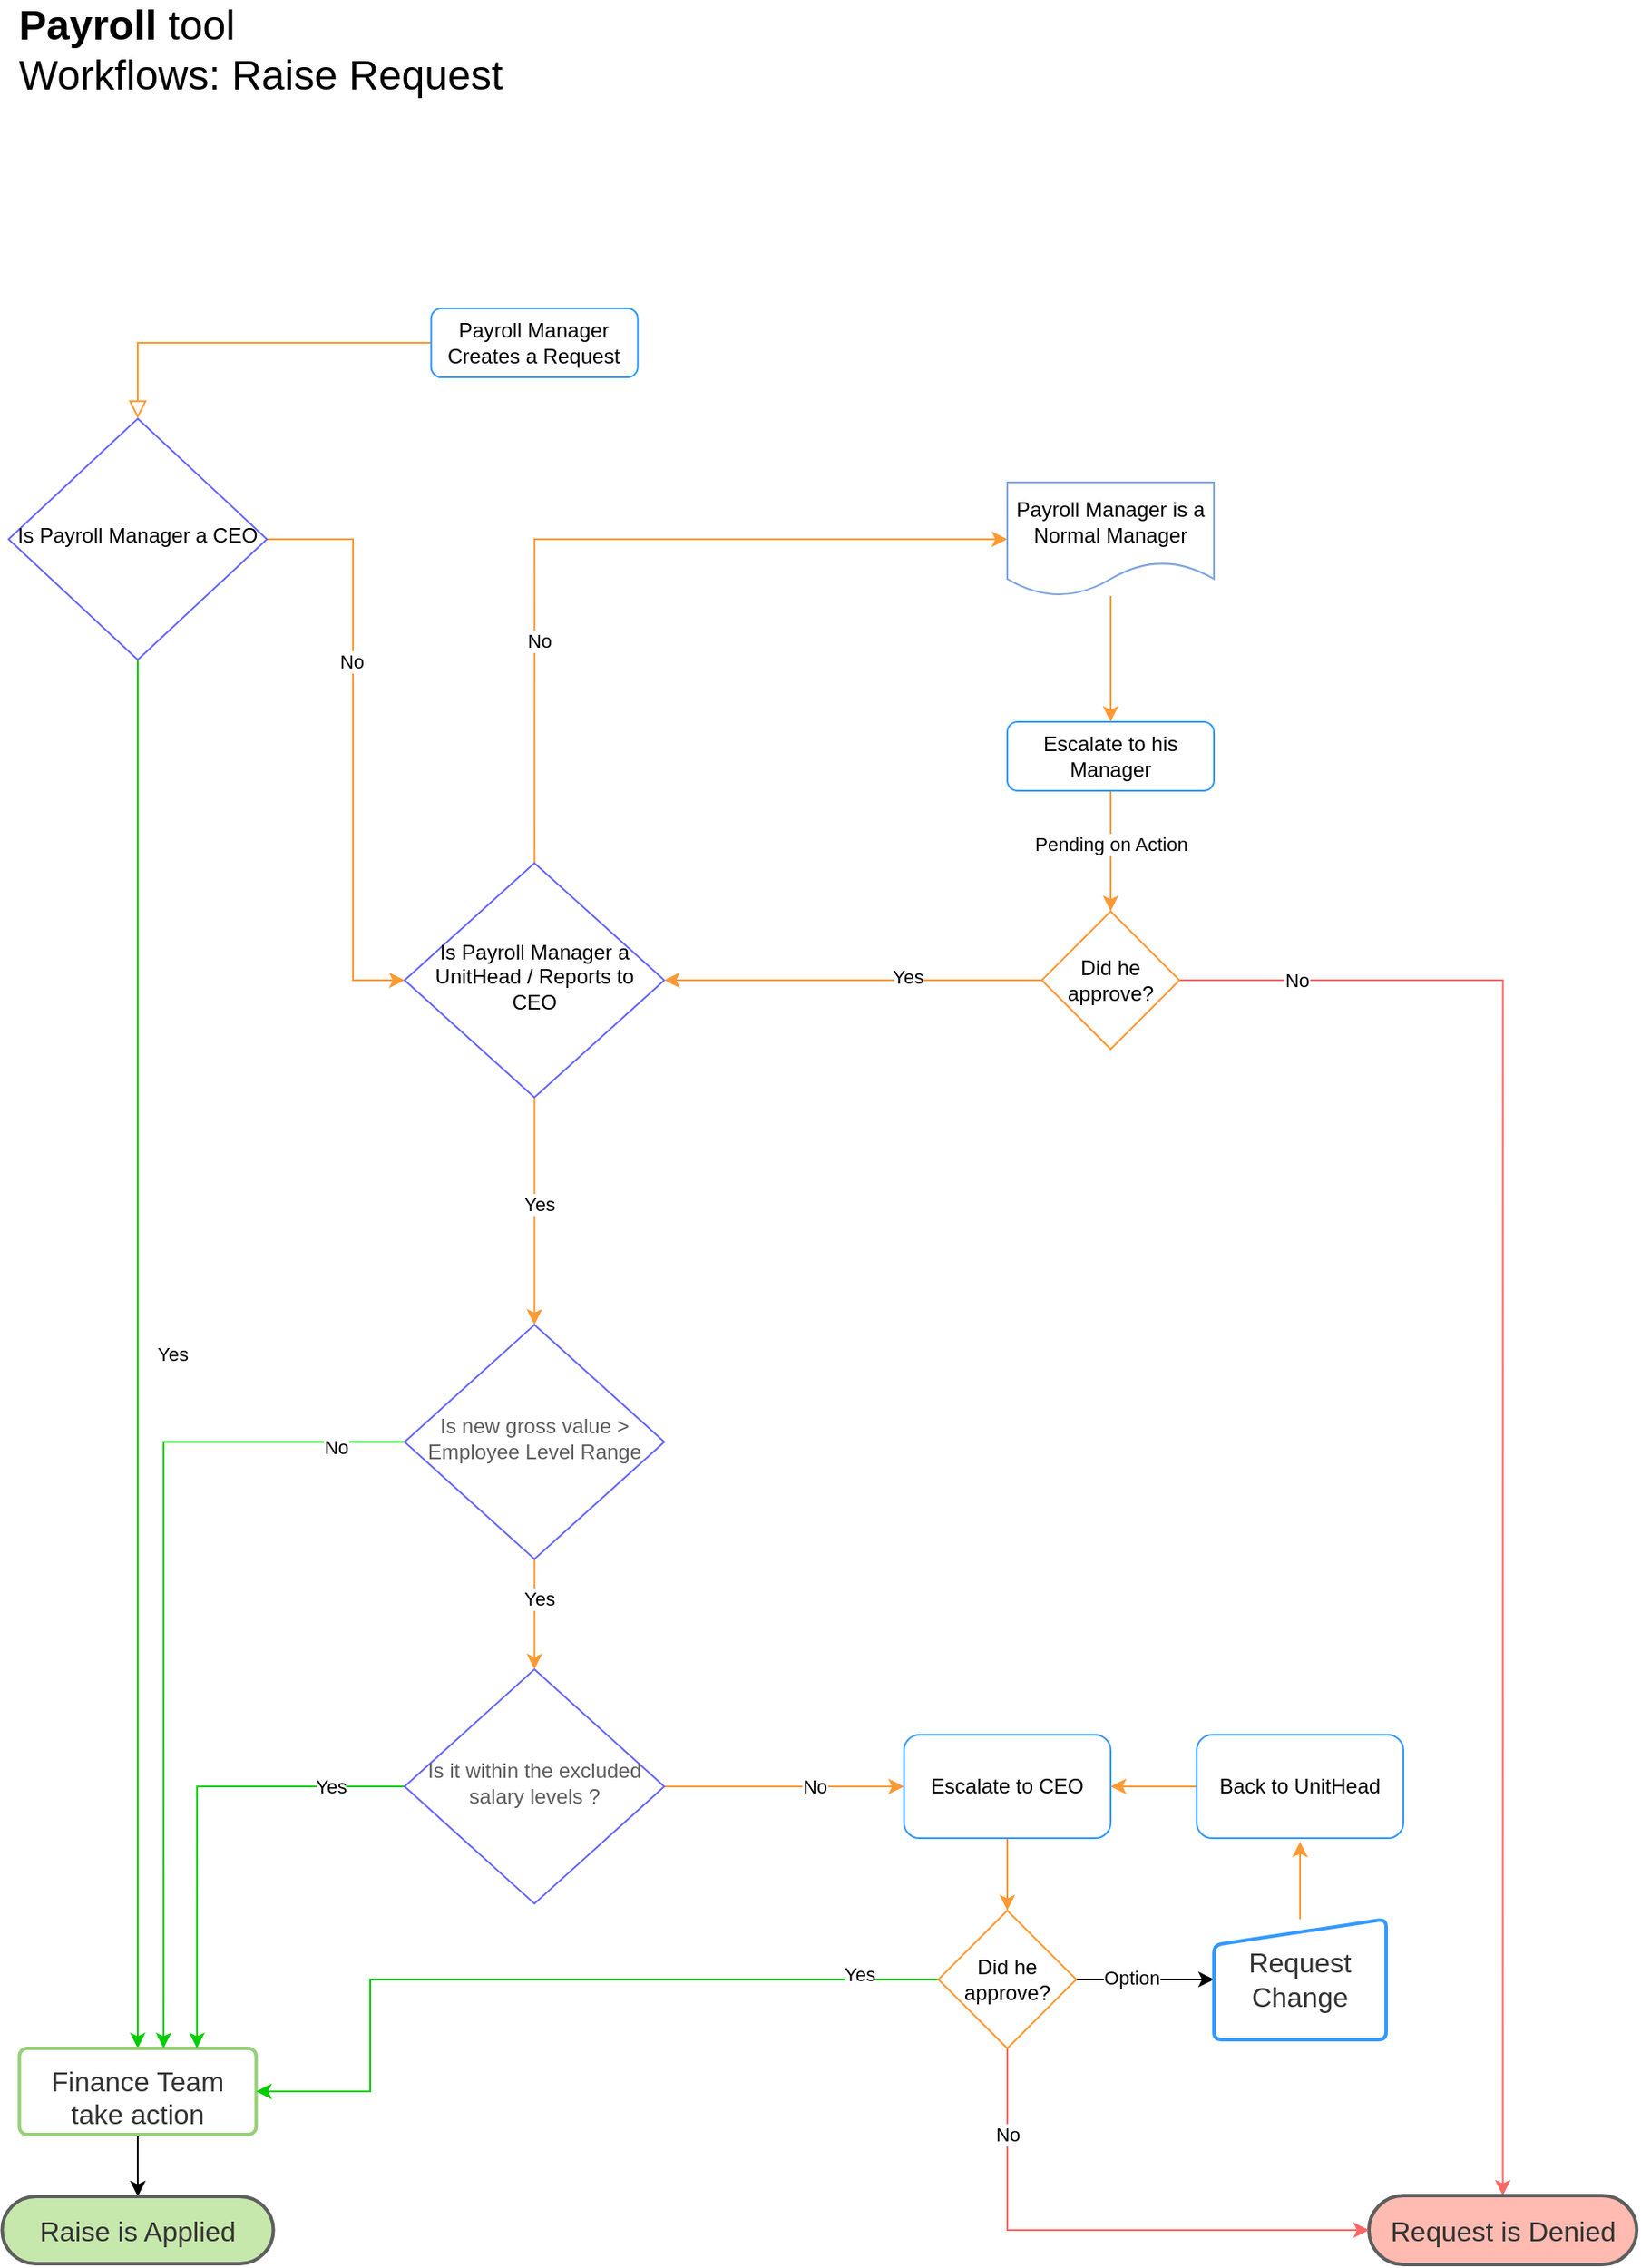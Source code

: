 <mxfile version="14.3.1" type="github">
  <diagram id="C5RBs43oDa-KdzZeNtuy" name="Page-1">
    <mxGraphModel dx="2966" dy="2735" grid="1" gridSize="10" guides="1" tooltips="1" connect="1" arrows="1" fold="1" page="1" pageScale="1" pageWidth="827" pageHeight="1169" math="0" shadow="0">
      <root>
        <mxCell id="WIyWlLk6GJQsqaUBKTNV-0" />
        <mxCell id="WIyWlLk6GJQsqaUBKTNV-1" parent="WIyWlLk6GJQsqaUBKTNV-0" />
        <mxCell id="WIyWlLk6GJQsqaUBKTNV-2" value="" style="rounded=0;html=1;jettySize=auto;orthogonalLoop=1;fontSize=11;endArrow=block;endFill=0;endSize=8;strokeWidth=1;shadow=0;labelBackgroundColor=none;edgeStyle=orthogonalEdgeStyle;entryX=0.5;entryY=0;entryDx=0;entryDy=0;strokeColor=#FF9933;" parent="WIyWlLk6GJQsqaUBKTNV-1" source="WIyWlLk6GJQsqaUBKTNV-3" target="WIyWlLk6GJQsqaUBKTNV-6" edge="1">
          <mxGeometry relative="1" as="geometry" />
        </mxCell>
        <mxCell id="WIyWlLk6GJQsqaUBKTNV-3" value="Payroll Manager Creates a Request" style="rounded=1;whiteSpace=wrap;html=1;fontSize=12;glass=0;strokeWidth=1;shadow=0;strokeColor=#3399FF;" parent="WIyWlLk6GJQsqaUBKTNV-1" vertex="1">
          <mxGeometry x="335.38" width="120" height="40" as="geometry" />
        </mxCell>
        <mxCell id="WIyWlLk6GJQsqaUBKTNV-4" value="Yes" style="rounded=0;html=1;jettySize=auto;orthogonalLoop=1;fontSize=11;endArrow=classic;endFill=1;strokeWidth=1;shadow=0;labelBackgroundColor=none;edgeStyle=orthogonalEdgeStyle;entryX=0.5;entryY=0;entryDx=0;entryDy=0;strokeColor=#00CC00;" parent="WIyWlLk6GJQsqaUBKTNV-1" source="WIyWlLk6GJQsqaUBKTNV-6" target="Q8JQTxx8B9CcguM59kPZ-0" edge="1">
          <mxGeometry y="20" relative="1" as="geometry">
            <mxPoint as="offset" />
            <mxPoint x="145" y="340" as="targetPoint" />
          </mxGeometry>
        </mxCell>
        <mxCell id="Q8JQTxx8B9CcguM59kPZ-4" value="" style="edgeStyle=orthogonalEdgeStyle;rounded=0;orthogonalLoop=1;jettySize=auto;html=1;entryX=0;entryY=0.5;entryDx=0;entryDy=0;strokeColor=#FF9933;" edge="1" parent="WIyWlLk6GJQsqaUBKTNV-1" source="WIyWlLk6GJQsqaUBKTNV-6" target="Q8JQTxx8B9CcguM59kPZ-3">
          <mxGeometry relative="1" as="geometry">
            <Array as="points">
              <mxPoint x="290" y="134" />
              <mxPoint x="290" y="390" />
            </Array>
          </mxGeometry>
        </mxCell>
        <mxCell id="Q8JQTxx8B9CcguM59kPZ-5" value="No" style="edgeLabel;html=1;align=center;verticalAlign=middle;resizable=0;points=[];" vertex="1" connectable="0" parent="Q8JQTxx8B9CcguM59kPZ-4">
          <mxGeometry x="-0.282" y="-1" relative="1" as="geometry">
            <mxPoint as="offset" />
          </mxGeometry>
        </mxCell>
        <mxCell id="WIyWlLk6GJQsqaUBKTNV-6" value="Is Payroll Manager a CEO" style="rhombus;whiteSpace=wrap;html=1;shadow=0;fontFamily=Helvetica;fontSize=12;align=center;strokeWidth=1;spacing=6;spacingTop=-4;strokeColor=#6666FF;" parent="WIyWlLk6GJQsqaUBKTNV-1" vertex="1">
          <mxGeometry x="90" y="64" width="150" height="140" as="geometry" />
        </mxCell>
        <mxCell id="Q8JQTxx8B9CcguM59kPZ-2" value="" style="edgeStyle=orthogonalEdgeStyle;rounded=0;orthogonalLoop=1;jettySize=auto;html=1;" edge="1" parent="WIyWlLk6GJQsqaUBKTNV-1" source="Q8JQTxx8B9CcguM59kPZ-0" target="Q8JQTxx8B9CcguM59kPZ-1">
          <mxGeometry relative="1" as="geometry" />
        </mxCell>
        <UserObject label="Finance Team take action" lucidchartObjectId="KdWalsSdiw4K" id="Q8JQTxx8B9CcguM59kPZ-0">
          <mxCell style="html=1;overflow=block;blockSpacing=1;whiteSpace=wrap;;whiteSpace=wrap;fontSize=16;fontColor=#333333;spacing=9;strokeColor=#97D077;strokeOpacity=100;rounded=1;absoluteArcSize=1;arcSize=9;strokeWidth=2;" vertex="1" parent="WIyWlLk6GJQsqaUBKTNV-1">
            <mxGeometry x="96.25" y="1010" width="137.5" height="50" as="geometry" />
          </mxCell>
        </UserObject>
        <UserObject label="Raise is Applied" lucidchartObjectId="rJVaWQaTZlaL" id="Q8JQTxx8B9CcguM59kPZ-1">
          <mxCell style="html=1;overflow=block;blockSpacing=1;whiteSpace=wrap;rounded=1;arcSize=50;whiteSpace=wrap;fontSize=16;fontColor=#333333;spacing=4;strokeColor=#5e5e5e;strokeOpacity=100;fillOpacity=100;fillColor=#c7e8ac;strokeWidth=2;" vertex="1" parent="WIyWlLk6GJQsqaUBKTNV-1">
            <mxGeometry x="86.25" y="1096" width="157.5" height="39" as="geometry" />
          </mxCell>
        </UserObject>
        <mxCell id="Q8JQTxx8B9CcguM59kPZ-10" style="edgeStyle=orthogonalEdgeStyle;rounded=0;orthogonalLoop=1;jettySize=auto;html=1;entryX=0.5;entryY=0;entryDx=0;entryDy=0;strokeColor=#FF9933;" edge="1" parent="WIyWlLk6GJQsqaUBKTNV-1" source="Q8JQTxx8B9CcguM59kPZ-3" target="Q8JQTxx8B9CcguM59kPZ-7">
          <mxGeometry relative="1" as="geometry" />
        </mxCell>
        <mxCell id="Q8JQTxx8B9CcguM59kPZ-11" value="Yes" style="edgeLabel;html=1;align=center;verticalAlign=middle;resizable=0;points=[];" vertex="1" connectable="0" parent="Q8JQTxx8B9CcguM59kPZ-10">
          <mxGeometry x="-0.062" y="2" relative="1" as="geometry">
            <mxPoint as="offset" />
          </mxGeometry>
        </mxCell>
        <mxCell id="Q8JQTxx8B9CcguM59kPZ-14" style="edgeStyle=orthogonalEdgeStyle;rounded=0;orthogonalLoop=1;jettySize=auto;html=1;exitX=0.5;exitY=0;exitDx=0;exitDy=0;strokeColor=#FF9933;" edge="1" parent="WIyWlLk6GJQsqaUBKTNV-1" source="Q8JQTxx8B9CcguM59kPZ-3" target="Q8JQTxx8B9CcguM59kPZ-13">
          <mxGeometry relative="1" as="geometry">
            <mxPoint x="390" y="310" as="sourcePoint" />
            <Array as="points">
              <mxPoint x="395" y="134" />
            </Array>
          </mxGeometry>
        </mxCell>
        <mxCell id="Q8JQTxx8B9CcguM59kPZ-28" value="No" style="edgeLabel;html=1;align=center;verticalAlign=middle;resizable=0;points=[];" vertex="1" connectable="0" parent="Q8JQTxx8B9CcguM59kPZ-14">
          <mxGeometry x="-0.443" y="-2" relative="1" as="geometry">
            <mxPoint as="offset" />
          </mxGeometry>
        </mxCell>
        <mxCell id="Q8JQTxx8B9CcguM59kPZ-3" value="Is Payroll Manager a UnitHead / Reports to CEO" style="rhombus;whiteSpace=wrap;html=1;shadow=0;fontFamily=Helvetica;fontSize=12;align=center;strokeWidth=1;spacing=6;spacingTop=-4;strokeColor=#6666FF;" vertex="1" parent="WIyWlLk6GJQsqaUBKTNV-1">
          <mxGeometry x="319.99" y="322" width="150.77" height="136" as="geometry" />
        </mxCell>
        <mxCell id="Q8JQTxx8B9CcguM59kPZ-30" style="edgeStyle=orthogonalEdgeStyle;rounded=0;orthogonalLoop=1;jettySize=auto;html=1;entryX=0.5;entryY=0;entryDx=0;entryDy=0;strokeColor=#FF9933;" edge="1" parent="WIyWlLk6GJQsqaUBKTNV-1" source="Q8JQTxx8B9CcguM59kPZ-7" target="Q8JQTxx8B9CcguM59kPZ-29">
          <mxGeometry relative="1" as="geometry" />
        </mxCell>
        <mxCell id="Q8JQTxx8B9CcguM59kPZ-31" value="Yes" style="edgeLabel;html=1;align=center;verticalAlign=middle;resizable=0;points=[];" vertex="1" connectable="0" parent="Q8JQTxx8B9CcguM59kPZ-30">
          <mxGeometry x="-0.301" y="2" relative="1" as="geometry">
            <mxPoint as="offset" />
          </mxGeometry>
        </mxCell>
        <mxCell id="Q8JQTxx8B9CcguM59kPZ-34" style="edgeStyle=orthogonalEdgeStyle;rounded=0;orthogonalLoop=1;jettySize=auto;html=1;entryX=0.609;entryY=0;entryDx=0;entryDy=0;entryPerimeter=0;strokeColor=#00CC00;" edge="1" parent="WIyWlLk6GJQsqaUBKTNV-1" source="Q8JQTxx8B9CcguM59kPZ-7" target="Q8JQTxx8B9CcguM59kPZ-0">
          <mxGeometry relative="1" as="geometry" />
        </mxCell>
        <mxCell id="Q8JQTxx8B9CcguM59kPZ-35" value="No" style="edgeLabel;html=1;align=center;verticalAlign=middle;resizable=0;points=[];" vertex="1" connectable="0" parent="Q8JQTxx8B9CcguM59kPZ-34">
          <mxGeometry x="-0.837" y="3" relative="1" as="geometry">
            <mxPoint as="offset" />
          </mxGeometry>
        </mxCell>
        <mxCell id="Q8JQTxx8B9CcguM59kPZ-7" value="&lt;span style=&quot;color: rgb(94 , 94 , 94)&quot;&gt;Is new gross value &amp;gt; Employee Level Range&lt;/span&gt;" style="rhombus;whiteSpace=wrap;html=1;shadow=0;fontFamily=Helvetica;fontSize=12;align=center;strokeWidth=1;spacing=6;spacingTop=-4;strokeColor=#6666FF;" vertex="1" parent="WIyWlLk6GJQsqaUBKTNV-1">
          <mxGeometry x="319.99" y="590" width="150.77" height="136" as="geometry" />
        </mxCell>
        <mxCell id="Q8JQTxx8B9CcguM59kPZ-16" style="edgeStyle=orthogonalEdgeStyle;rounded=0;orthogonalLoop=1;jettySize=auto;html=1;entryX=0.5;entryY=0;entryDx=0;entryDy=0;strokeColor=#FF9933;" edge="1" parent="WIyWlLk6GJQsqaUBKTNV-1" source="Q8JQTxx8B9CcguM59kPZ-13" target="Q8JQTxx8B9CcguM59kPZ-15">
          <mxGeometry relative="1" as="geometry" />
        </mxCell>
        <mxCell id="Q8JQTxx8B9CcguM59kPZ-13" value="Payroll Manager is a Normal Manager" style="shape=document;whiteSpace=wrap;html=1;boundedLbl=1;strokeColor=#7EA6E0;" vertex="1" parent="WIyWlLk6GJQsqaUBKTNV-1">
          <mxGeometry x="670" y="101" width="120" height="66" as="geometry" />
        </mxCell>
        <mxCell id="Q8JQTxx8B9CcguM59kPZ-18" style="edgeStyle=orthogonalEdgeStyle;rounded=0;orthogonalLoop=1;jettySize=auto;html=1;entryX=0.5;entryY=0;entryDx=0;entryDy=0;strokeColor=#FF9933;" edge="1" parent="WIyWlLk6GJQsqaUBKTNV-1" source="Q8JQTxx8B9CcguM59kPZ-15" target="Q8JQTxx8B9CcguM59kPZ-17">
          <mxGeometry relative="1" as="geometry" />
        </mxCell>
        <mxCell id="Q8JQTxx8B9CcguM59kPZ-19" value="Pending on Action" style="edgeLabel;html=1;align=center;verticalAlign=middle;resizable=0;points=[];" vertex="1" connectable="0" parent="Q8JQTxx8B9CcguM59kPZ-18">
          <mxGeometry x="0.823" y="2" relative="1" as="geometry">
            <mxPoint x="-2" y="-33.67" as="offset" />
          </mxGeometry>
        </mxCell>
        <mxCell id="Q8JQTxx8B9CcguM59kPZ-15" value="Escalate to his Manager" style="rounded=1;whiteSpace=wrap;html=1;fontSize=12;glass=0;strokeWidth=1;shadow=0;strokeColor=#3399FF;" vertex="1" parent="WIyWlLk6GJQsqaUBKTNV-1">
          <mxGeometry x="670" y="240" width="120" height="40" as="geometry" />
        </mxCell>
        <mxCell id="Q8JQTxx8B9CcguM59kPZ-21" style="edgeStyle=orthogonalEdgeStyle;rounded=0;orthogonalLoop=1;jettySize=auto;html=1;entryX=0.5;entryY=0;entryDx=0;entryDy=0;strokeColor=#FF6666;" edge="1" parent="WIyWlLk6GJQsqaUBKTNV-1" source="Q8JQTxx8B9CcguM59kPZ-17" target="Q8JQTxx8B9CcguM59kPZ-20">
          <mxGeometry relative="1" as="geometry" />
        </mxCell>
        <mxCell id="Q8JQTxx8B9CcguM59kPZ-22" value="No" style="edgeLabel;html=1;align=center;verticalAlign=middle;resizable=0;points=[];" vertex="1" connectable="0" parent="Q8JQTxx8B9CcguM59kPZ-21">
          <mxGeometry x="-0.849" relative="1" as="geometry">
            <mxPoint as="offset" />
          </mxGeometry>
        </mxCell>
        <mxCell id="Q8JQTxx8B9CcguM59kPZ-24" style="edgeStyle=orthogonalEdgeStyle;rounded=0;orthogonalLoop=1;jettySize=auto;html=1;entryX=1;entryY=0.5;entryDx=0;entryDy=0;strokeColor=#FF9933;" edge="1" parent="WIyWlLk6GJQsqaUBKTNV-1" source="Q8JQTxx8B9CcguM59kPZ-17" target="Q8JQTxx8B9CcguM59kPZ-3">
          <mxGeometry relative="1" as="geometry">
            <mxPoint x="621.53" y="390" as="targetPoint" />
          </mxGeometry>
        </mxCell>
        <mxCell id="Q8JQTxx8B9CcguM59kPZ-25" value="Yes" style="edgeLabel;html=1;align=center;verticalAlign=middle;resizable=0;points=[];" vertex="1" connectable="0" parent="Q8JQTxx8B9CcguM59kPZ-24">
          <mxGeometry x="-0.285" y="-2" relative="1" as="geometry">
            <mxPoint as="offset" />
          </mxGeometry>
        </mxCell>
        <mxCell id="Q8JQTxx8B9CcguM59kPZ-17" value="Did he approve?" style="rhombus;whiteSpace=wrap;html=1;strokeColor=#FF9933;" vertex="1" parent="WIyWlLk6GJQsqaUBKTNV-1">
          <mxGeometry x="690" y="350" width="80" height="80" as="geometry" />
        </mxCell>
        <UserObject label="Request is Denied" lucidchartObjectId="mKVaoxjv1l-B" id="Q8JQTxx8B9CcguM59kPZ-20">
          <mxCell style="html=1;overflow=block;blockSpacing=1;whiteSpace=wrap;rounded=1;arcSize=50;whiteSpace=wrap;fontSize=16;fontColor=#333333;spacing=4;strokeColor=#5e5e5e;strokeOpacity=100;fillOpacity=100;fillColor=#ffbbb1;strokeWidth=2;" vertex="1" parent="WIyWlLk6GJQsqaUBKTNV-1">
            <mxGeometry x="880" y="1095.5" width="155.5" height="40" as="geometry" />
          </mxCell>
        </UserObject>
        <mxCell id="Q8JQTxx8B9CcguM59kPZ-32" style="edgeStyle=orthogonalEdgeStyle;rounded=0;orthogonalLoop=1;jettySize=auto;html=1;entryX=0.75;entryY=0;entryDx=0;entryDy=0;strokeColor=#00CC00;" edge="1" parent="WIyWlLk6GJQsqaUBKTNV-1" source="Q8JQTxx8B9CcguM59kPZ-29" target="Q8JQTxx8B9CcguM59kPZ-0">
          <mxGeometry relative="1" as="geometry" />
        </mxCell>
        <mxCell id="Q8JQTxx8B9CcguM59kPZ-37" value="Yes" style="edgeLabel;html=1;align=center;verticalAlign=middle;resizable=0;points=[];" vertex="1" connectable="0" parent="Q8JQTxx8B9CcguM59kPZ-32">
          <mxGeometry x="-0.68" relative="1" as="geometry">
            <mxPoint as="offset" />
          </mxGeometry>
        </mxCell>
        <mxCell id="Q8JQTxx8B9CcguM59kPZ-38" style="edgeStyle=orthogonalEdgeStyle;rounded=0;orthogonalLoop=1;jettySize=auto;html=1;entryX=0;entryY=0.5;entryDx=0;entryDy=0;strokeColor=#FF9933;" edge="1" parent="WIyWlLk6GJQsqaUBKTNV-1" source="Q8JQTxx8B9CcguM59kPZ-29" target="Q8JQTxx8B9CcguM59kPZ-36">
          <mxGeometry relative="1" as="geometry" />
        </mxCell>
        <mxCell id="Q8JQTxx8B9CcguM59kPZ-39" value="No" style="edgeLabel;html=1;align=center;verticalAlign=middle;resizable=0;points=[];" vertex="1" connectable="0" parent="Q8JQTxx8B9CcguM59kPZ-38">
          <mxGeometry x="0.247" y="-5" relative="1" as="geometry">
            <mxPoint y="-5" as="offset" />
          </mxGeometry>
        </mxCell>
        <mxCell id="Q8JQTxx8B9CcguM59kPZ-29" value="&lt;span data-lucid-type=&quot;application/vnd.lucid.text&quot; data-lucid-content=&quot;{&amp;#34;t&amp;#34;:&amp;#34;Is it within the excluded salary levels ?&amp;#34;,&amp;#34;m&amp;#34;:[{&amp;#34;s&amp;#34;:0,&amp;#34;n&amp;#34;:&amp;#34;c&amp;#34;,&amp;#34;v&amp;#34;:&amp;#34;#5e5e5eff&amp;#34;,&amp;#34;e&amp;#34;:41},{&amp;#34;s&amp;#34;:0,&amp;#34;n&amp;#34;:&amp;#34;s&amp;#34;,&amp;#34;v&amp;#34;:22.222,&amp;#34;e&amp;#34;:41}]}&quot;&gt;&lt;span style=&quot;color: rgb(94 , 94 , 94)&quot;&gt;&lt;font style=&quot;font-size: 12px&quot;&gt;Is it within the excluded salary levels ?&lt;/font&gt;&lt;/span&gt;&lt;/span&gt;" style="rhombus;whiteSpace=wrap;html=1;shadow=0;fontFamily=Helvetica;fontSize=12;align=center;strokeWidth=1;spacing=6;spacingTop=-4;strokeColor=#6666FF;" vertex="1" parent="WIyWlLk6GJQsqaUBKTNV-1">
          <mxGeometry x="319.99" y="790" width="150.77" height="136" as="geometry" />
        </mxCell>
        <mxCell id="Q8JQTxx8B9CcguM59kPZ-41" style="edgeStyle=orthogonalEdgeStyle;rounded=0;orthogonalLoop=1;jettySize=auto;html=1;entryX=0.5;entryY=0;entryDx=0;entryDy=0;strokeColor=#FF9933;" edge="1" parent="WIyWlLk6GJQsqaUBKTNV-1" source="Q8JQTxx8B9CcguM59kPZ-36" target="Q8JQTxx8B9CcguM59kPZ-40">
          <mxGeometry relative="1" as="geometry" />
        </mxCell>
        <mxCell id="Q8JQTxx8B9CcguM59kPZ-36" value="Escalate to CEO" style="rounded=1;whiteSpace=wrap;html=1;strokeColor=#3399FF;" vertex="1" parent="WIyWlLk6GJQsqaUBKTNV-1">
          <mxGeometry x="610" y="828" width="120" height="60" as="geometry" />
        </mxCell>
        <mxCell id="Q8JQTxx8B9CcguM59kPZ-42" style="edgeStyle=orthogonalEdgeStyle;rounded=0;orthogonalLoop=1;jettySize=auto;html=1;entryX=1;entryY=0.5;entryDx=0;entryDy=0;strokeColor=#00CC00;" edge="1" parent="WIyWlLk6GJQsqaUBKTNV-1" source="Q8JQTxx8B9CcguM59kPZ-40" target="Q8JQTxx8B9CcguM59kPZ-0">
          <mxGeometry relative="1" as="geometry">
            <Array as="points">
              <mxPoint x="300" y="970" />
              <mxPoint x="300" y="1035" />
            </Array>
          </mxGeometry>
        </mxCell>
        <mxCell id="Q8JQTxx8B9CcguM59kPZ-43" value="Yes" style="edgeLabel;html=1;align=center;verticalAlign=middle;resizable=0;points=[];" vertex="1" connectable="0" parent="Q8JQTxx8B9CcguM59kPZ-42">
          <mxGeometry x="-0.8" y="-3" relative="1" as="geometry">
            <mxPoint as="offset" />
          </mxGeometry>
        </mxCell>
        <mxCell id="Q8JQTxx8B9CcguM59kPZ-44" style="edgeStyle=orthogonalEdgeStyle;rounded=0;orthogonalLoop=1;jettySize=auto;html=1;entryX=0;entryY=0.5;entryDx=0;entryDy=0;exitX=0.5;exitY=1;exitDx=0;exitDy=0;strokeColor=#FF6666;" edge="1" parent="WIyWlLk6GJQsqaUBKTNV-1" source="Q8JQTxx8B9CcguM59kPZ-40" target="Q8JQTxx8B9CcguM59kPZ-20">
          <mxGeometry relative="1" as="geometry" />
        </mxCell>
        <mxCell id="Q8JQTxx8B9CcguM59kPZ-45" value="No" style="edgeLabel;html=1;align=center;verticalAlign=middle;resizable=0;points=[];" vertex="1" connectable="0" parent="Q8JQTxx8B9CcguM59kPZ-44">
          <mxGeometry x="-0.444" y="2" relative="1" as="geometry">
            <mxPoint x="-2.05" y="-38.23" as="offset" />
          </mxGeometry>
        </mxCell>
        <mxCell id="Q8JQTxx8B9CcguM59kPZ-47" style="edgeStyle=orthogonalEdgeStyle;rounded=0;orthogonalLoop=1;jettySize=auto;html=1;" edge="1" parent="WIyWlLk6GJQsqaUBKTNV-1" source="Q8JQTxx8B9CcguM59kPZ-40" target="Q8JQTxx8B9CcguM59kPZ-46">
          <mxGeometry relative="1" as="geometry" />
        </mxCell>
        <mxCell id="Q8JQTxx8B9CcguM59kPZ-49" value="Option" style="edgeLabel;html=1;align=center;verticalAlign=middle;resizable=0;points=[];strokeColor=#FFD966;" vertex="1" connectable="0" parent="Q8JQTxx8B9CcguM59kPZ-47">
          <mxGeometry x="-0.195" y="1" relative="1" as="geometry">
            <mxPoint as="offset" />
          </mxGeometry>
        </mxCell>
        <mxCell id="Q8JQTxx8B9CcguM59kPZ-40" value="Did he approve?" style="rhombus;whiteSpace=wrap;html=1;strokeColor=#FF9933;" vertex="1" parent="WIyWlLk6GJQsqaUBKTNV-1">
          <mxGeometry x="630" y="930" width="80" height="80" as="geometry" />
        </mxCell>
        <mxCell id="Q8JQTxx8B9CcguM59kPZ-51" style="edgeStyle=orthogonalEdgeStyle;rounded=0;orthogonalLoop=1;jettySize=auto;html=1;strokeColor=#FF9933;" edge="1" parent="WIyWlLk6GJQsqaUBKTNV-1" source="Q8JQTxx8B9CcguM59kPZ-46">
          <mxGeometry relative="1" as="geometry">
            <mxPoint x="840" y="890" as="targetPoint" />
          </mxGeometry>
        </mxCell>
        <UserObject label="Request Change" lucidchartObjectId="iMLb~negHjfY" id="Q8JQTxx8B9CcguM59kPZ-46">
          <mxCell style="html=1;overflow=block;blockSpacing=1;whiteSpace=wrap;shape=manualInput;size=15;whiteSpace=wrap;fontSize=16;fontColor=#333333;spacing=4;strokeColor=#3399FF;strokeOpacity=100;rounded=1;absoluteArcSize=1;arcSize=9;strokeWidth=2;" vertex="1" parent="WIyWlLk6GJQsqaUBKTNV-1">
            <mxGeometry x="790" y="935" width="100" height="70" as="geometry" />
          </mxCell>
        </UserObject>
        <mxCell id="Q8JQTxx8B9CcguM59kPZ-52" style="edgeStyle=orthogonalEdgeStyle;rounded=0;orthogonalLoop=1;jettySize=auto;html=1;entryX=1;entryY=0.5;entryDx=0;entryDy=0;strokeColor=#FF9933;" edge="1" parent="WIyWlLk6GJQsqaUBKTNV-1" source="Q8JQTxx8B9CcguM59kPZ-50" target="Q8JQTxx8B9CcguM59kPZ-36">
          <mxGeometry relative="1" as="geometry" />
        </mxCell>
        <mxCell id="Q8JQTxx8B9CcguM59kPZ-50" value="Back to UnitHead" style="rounded=1;whiteSpace=wrap;html=1;strokeColor=#3399FF;" vertex="1" parent="WIyWlLk6GJQsqaUBKTNV-1">
          <mxGeometry x="780" y="828" width="120" height="60" as="geometry" />
        </mxCell>
        <mxCell id="Q8JQTxx8B9CcguM59kPZ-55" value="&lt;div style=&quot;text-align: left&quot;&gt;&lt;font style=&quot;font-size: 24px&quot;&gt;&lt;b&gt;Payroll &lt;/b&gt;tool&lt;/font&gt;&lt;/div&gt;&lt;font style=&quot;font-size: 24px&quot;&gt;&lt;div style=&quot;text-align: left&quot;&gt;&lt;span&gt;Workflows: Raise Request&lt;/span&gt;&lt;/div&gt;&lt;/font&gt;" style="text;html=1;align=center;verticalAlign=middle;resizable=0;points=[];autosize=1;" vertex="1" parent="WIyWlLk6GJQsqaUBKTNV-1">
          <mxGeometry x="86.25" y="-170" width="300" height="40" as="geometry" />
        </mxCell>
      </root>
    </mxGraphModel>
  </diagram>
</mxfile>
